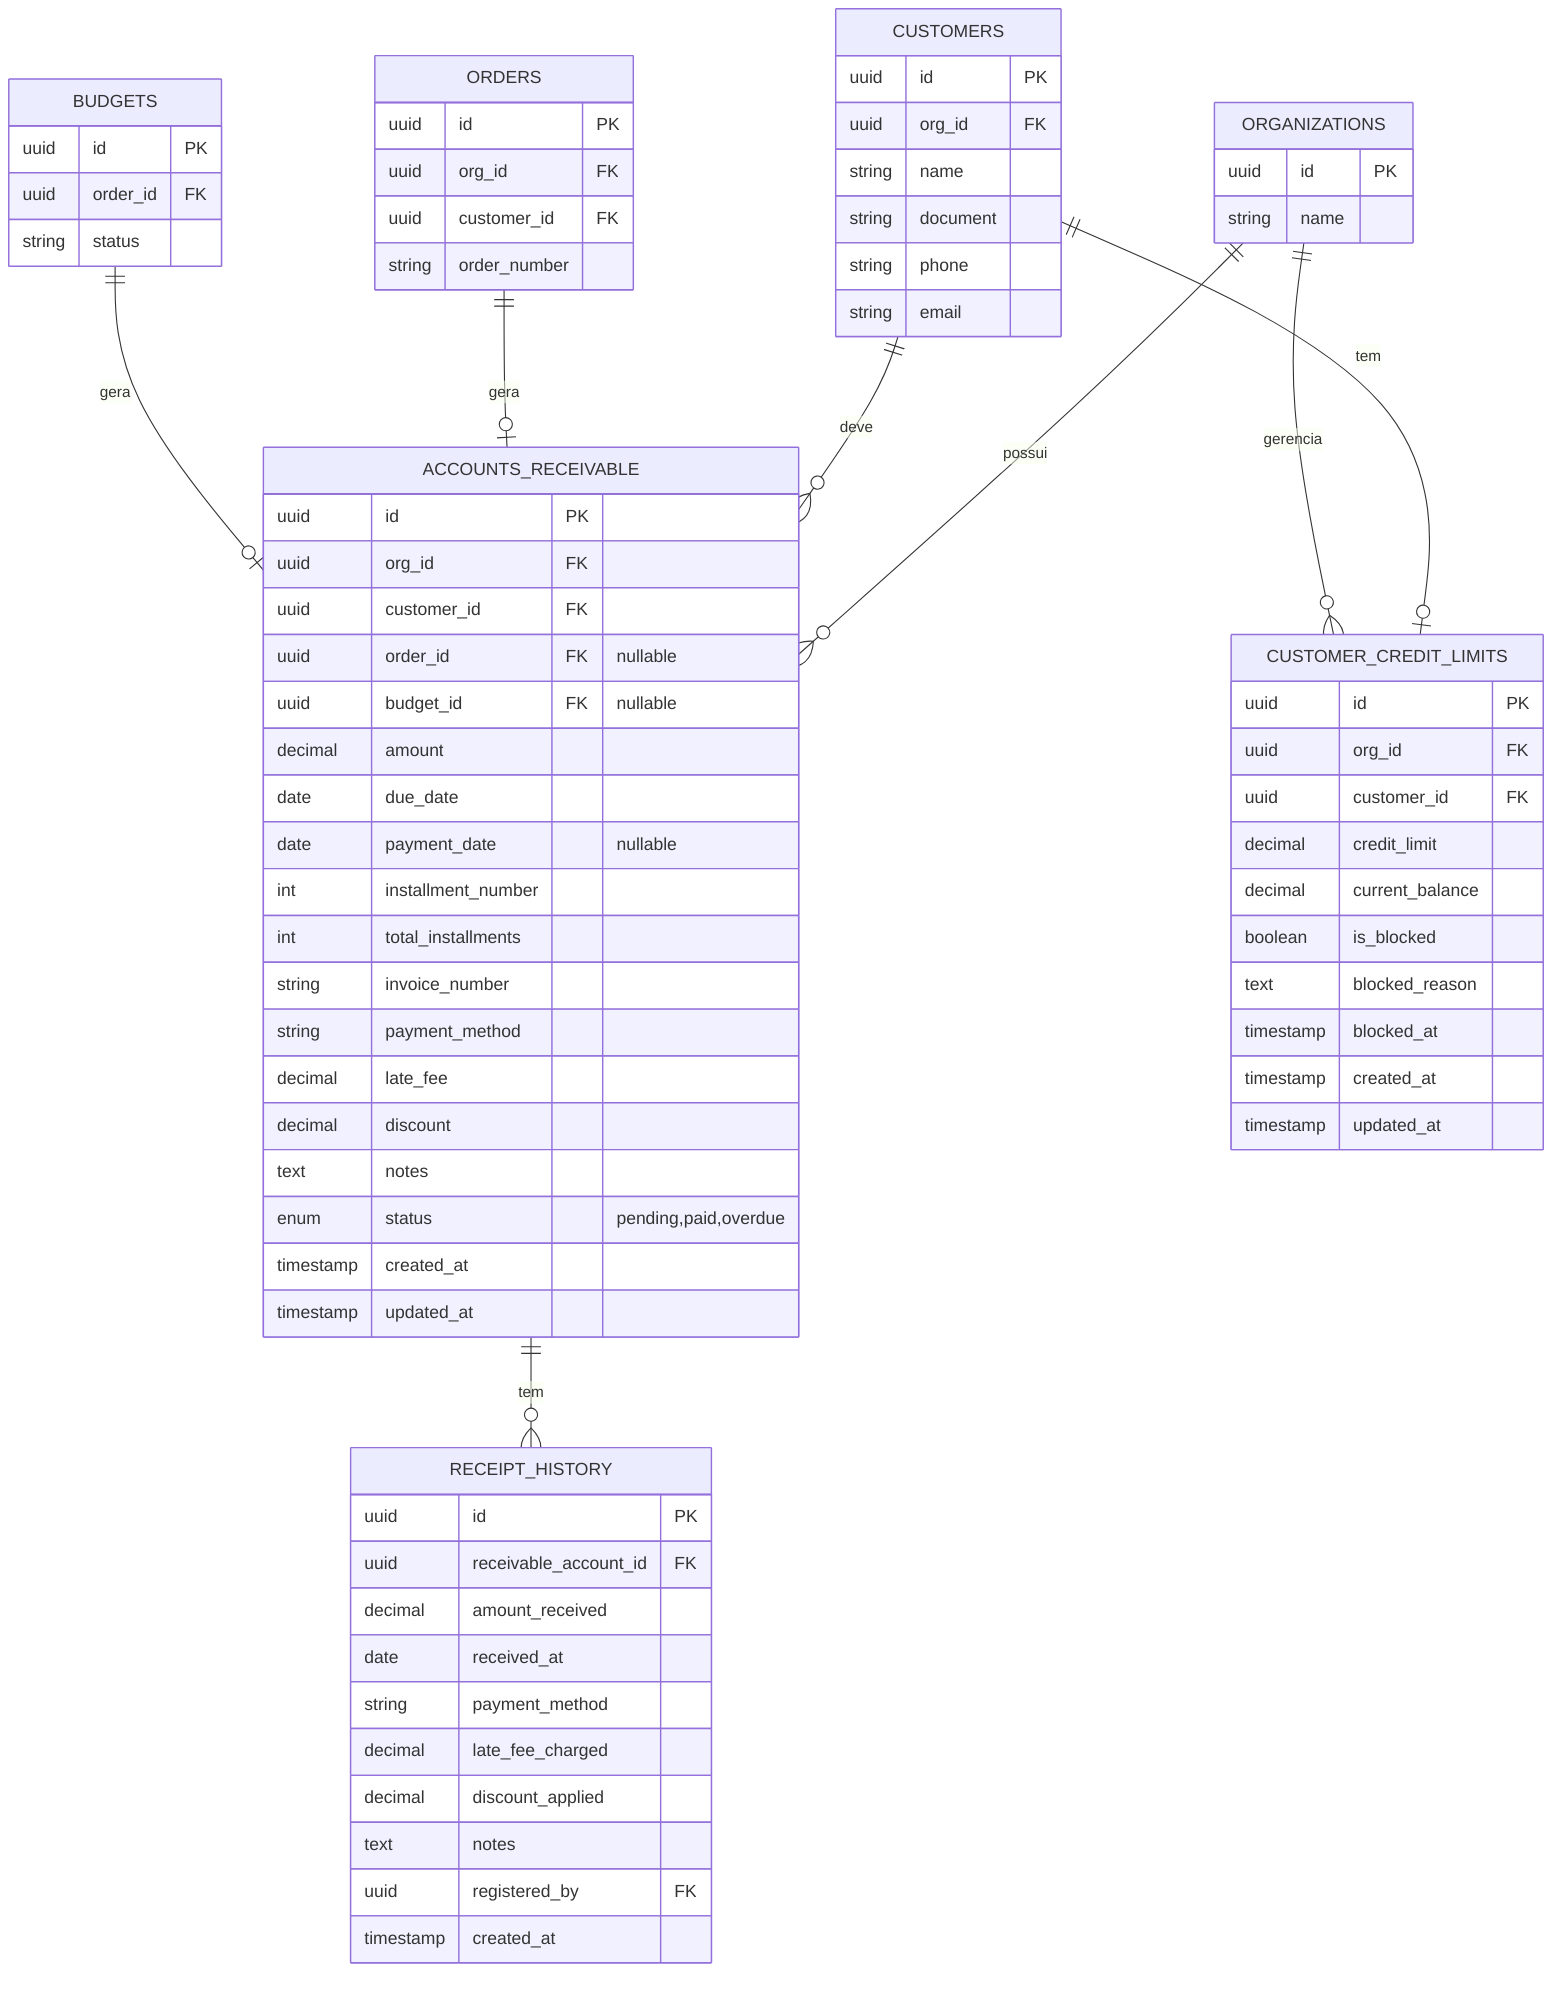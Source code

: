 erDiagram
    ORGANIZATIONS ||--o{ ACCOUNTS_RECEIVABLE : "possui"
    CUSTOMERS ||--o{ ACCOUNTS_RECEIVABLE : "deve"
    ORDERS ||--o| ACCOUNTS_RECEIVABLE : "gera"
    BUDGETS ||--o| ACCOUNTS_RECEIVABLE : "gera"
    ACCOUNTS_RECEIVABLE ||--o{ RECEIPT_HISTORY : "tem"
    CUSTOMERS ||--o| CUSTOMER_CREDIT_LIMITS : "tem"
    ORGANIZATIONS ||--o{ CUSTOMER_CREDIT_LIMITS : "gerencia"
    
    ACCOUNTS_RECEIVABLE {
        uuid id PK
        uuid org_id FK
        uuid customer_id FK
        uuid order_id FK "nullable"
        uuid budget_id FK "nullable"
        decimal amount
        date due_date
        date payment_date "nullable"
        int installment_number
        int total_installments
        string invoice_number
        string payment_method
        decimal late_fee
        decimal discount
        text notes
        enum status "pending,paid,overdue"
        timestamp created_at
        timestamp updated_at
    }
    
    RECEIPT_HISTORY {
        uuid id PK
        uuid receivable_account_id FK
        decimal amount_received
        date received_at
        string payment_method
        decimal late_fee_charged
        decimal discount_applied
        text notes
        uuid registered_by FK
        timestamp created_at
    }
    
    CUSTOMER_CREDIT_LIMITS {
        uuid id PK
        uuid org_id FK
        uuid customer_id FK
        decimal credit_limit
        decimal current_balance
        boolean is_blocked
        text blocked_reason
        timestamp blocked_at
        timestamp created_at
        timestamp updated_at
    }
    
    CUSTOMERS {
        uuid id PK
        uuid org_id FK
        string name
        string document
        string phone
        string email
    }
    
    ORDERS {
        uuid id PK
        uuid org_id FK
        uuid customer_id FK
        string order_number
    }
    
    BUDGETS {
        uuid id PK
        uuid order_id FK
        string status
    }
    
    ORGANIZATIONS {
        uuid id PK
        string name
    }